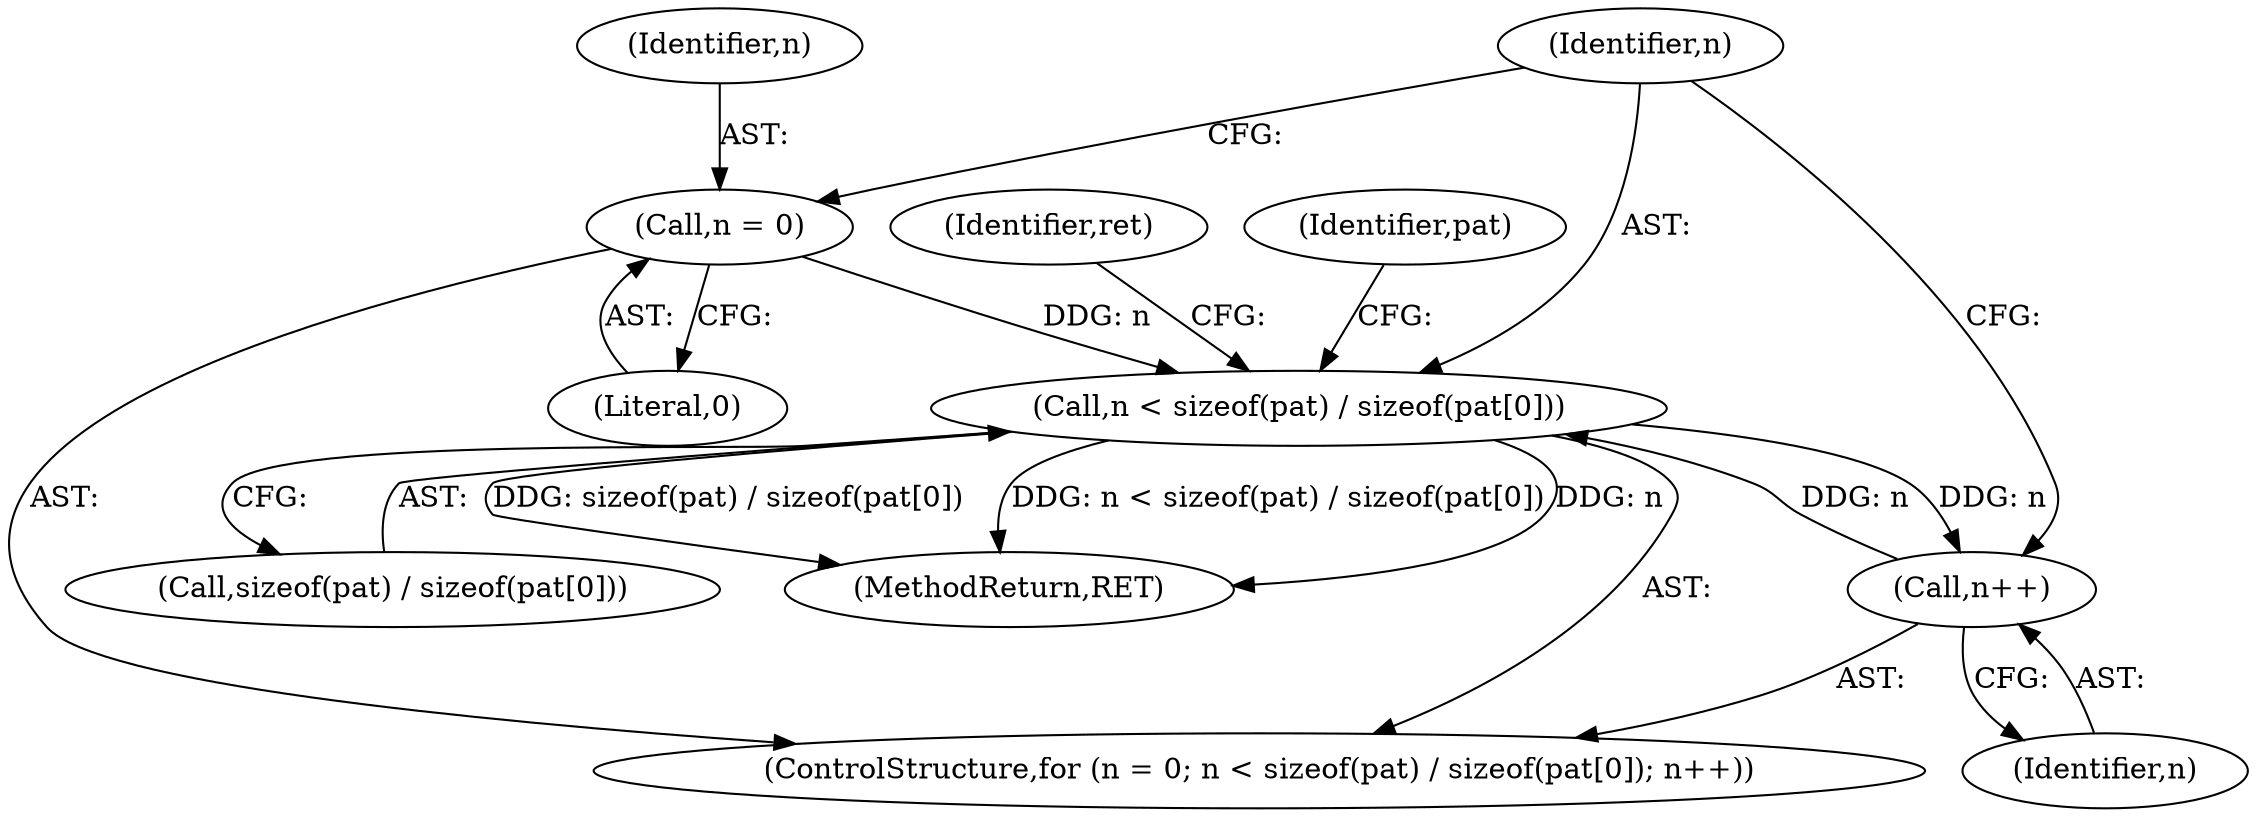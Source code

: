 digraph "0_heimdal_1a6a6e462dc2ac6111f9e02c6852ddec4849b887@API" {
"1000755" [label="(Call,n < sizeof(pat) / sizeof(pat[0]))"];
"1000752" [label="(Call,n = 0)"];
"1000764" [label="(Call,n++)"];
"1000755" [label="(Call,n < sizeof(pat) / sizeof(pat[0]))"];
"1000757" [label="(Call,sizeof(pat) / sizeof(pat[0]))"];
"1000772" [label="(Identifier,pat)"];
"1000764" [label="(Call,n++)"];
"1000756" [label="(Identifier,n)"];
"1002688" [label="(MethodReturn,RET)"];
"1000754" [label="(Literal,0)"];
"1000751" [label="(ControlStructure,for (n = 0; n < sizeof(pat) / sizeof(pat[0]); n++))"];
"1000795" [label="(Identifier,ret)"];
"1000753" [label="(Identifier,n)"];
"1000765" [label="(Identifier,n)"];
"1000752" [label="(Call,n = 0)"];
"1000755" [label="(Call,n < sizeof(pat) / sizeof(pat[0]))"];
"1000755" -> "1000751"  [label="AST: "];
"1000755" -> "1000757"  [label="CFG: "];
"1000756" -> "1000755"  [label="AST: "];
"1000757" -> "1000755"  [label="AST: "];
"1000772" -> "1000755"  [label="CFG: "];
"1000795" -> "1000755"  [label="CFG: "];
"1000755" -> "1002688"  [label="DDG: sizeof(pat) / sizeof(pat[0])"];
"1000755" -> "1002688"  [label="DDG: n < sizeof(pat) / sizeof(pat[0])"];
"1000755" -> "1002688"  [label="DDG: n"];
"1000752" -> "1000755"  [label="DDG: n"];
"1000764" -> "1000755"  [label="DDG: n"];
"1000755" -> "1000764"  [label="DDG: n"];
"1000752" -> "1000751"  [label="AST: "];
"1000752" -> "1000754"  [label="CFG: "];
"1000753" -> "1000752"  [label="AST: "];
"1000754" -> "1000752"  [label="AST: "];
"1000756" -> "1000752"  [label="CFG: "];
"1000764" -> "1000751"  [label="AST: "];
"1000764" -> "1000765"  [label="CFG: "];
"1000765" -> "1000764"  [label="AST: "];
"1000756" -> "1000764"  [label="CFG: "];
}
